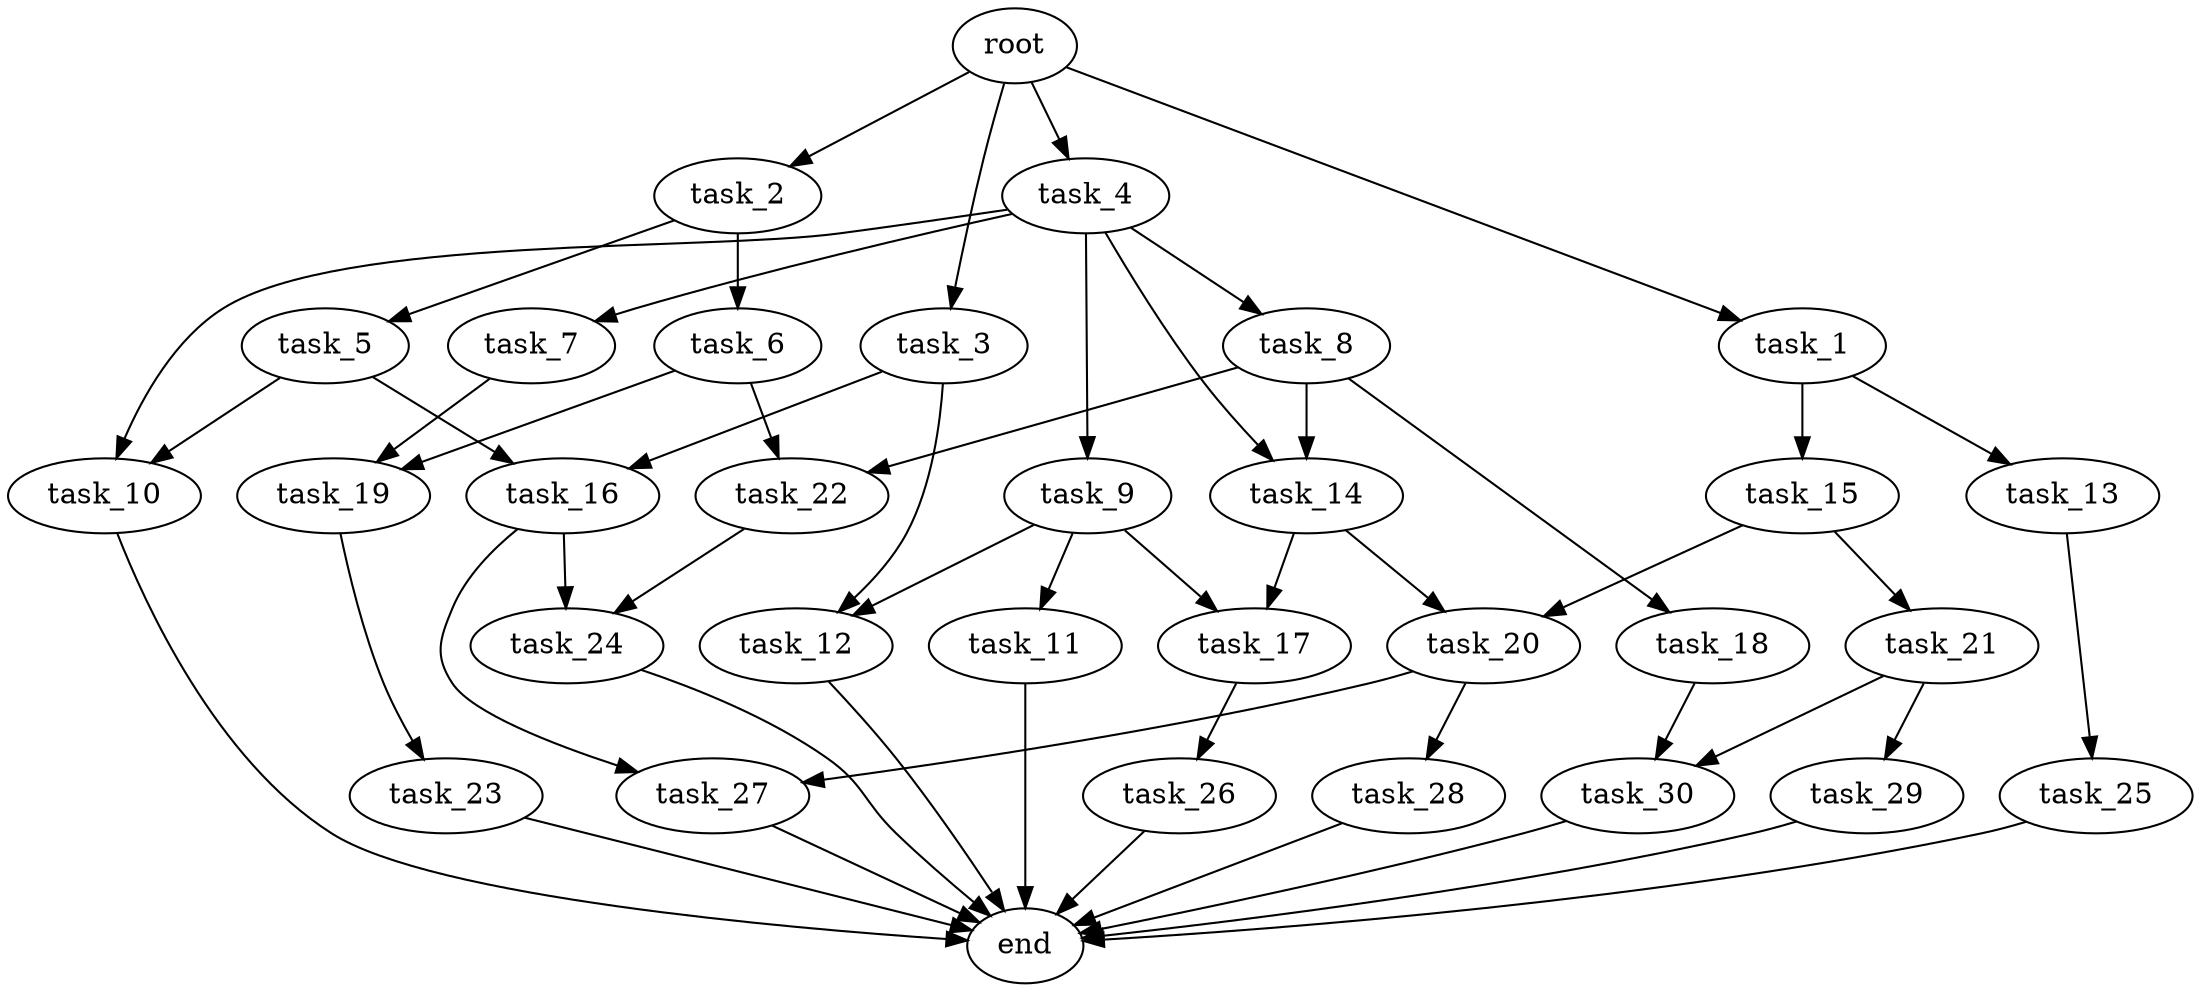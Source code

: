digraph G {
  root [size="0.000000e+00"];
  task_1 [size="2.284584e+08"];
  task_2 [size="2.090886e+09"];
  task_3 [size="5.380517e+09"];
  task_4 [size="2.038810e+09"];
  task_5 [size="5.233136e+09"];
  task_6 [size="2.587321e+09"];
  task_7 [size="4.830780e+09"];
  task_8 [size="7.299506e+09"];
  task_9 [size="1.414333e+09"];
  task_10 [size="6.987854e+09"];
  task_11 [size="1.848667e+08"];
  task_12 [size="5.830466e+09"];
  task_13 [size="6.635620e+09"];
  task_14 [size="4.357766e+08"];
  task_15 [size="1.704026e+09"];
  task_16 [size="2.840851e+09"];
  task_17 [size="7.892096e+09"];
  task_18 [size="6.180030e+09"];
  task_19 [size="5.317994e+08"];
  task_20 [size="6.547924e+09"];
  task_21 [size="8.433342e+07"];
  task_22 [size="3.887063e+09"];
  task_23 [size="2.713832e+09"];
  task_24 [size="8.520977e+09"];
  task_25 [size="6.601344e+09"];
  task_26 [size="8.642958e+09"];
  task_27 [size="1.917642e+08"];
  task_28 [size="8.674237e+09"];
  task_29 [size="6.494462e+09"];
  task_30 [size="2.312455e+09"];
  end [size="0.000000e+00"];

  root -> task_1 [size="1.000000e-12"];
  root -> task_2 [size="1.000000e-12"];
  root -> task_3 [size="1.000000e-12"];
  root -> task_4 [size="1.000000e-12"];
  task_1 -> task_13 [size="6.635620e+08"];
  task_1 -> task_15 [size="1.704026e+08"];
  task_2 -> task_5 [size="5.233136e+08"];
  task_2 -> task_6 [size="2.587321e+08"];
  task_3 -> task_12 [size="2.915233e+08"];
  task_3 -> task_16 [size="1.420426e+08"];
  task_4 -> task_7 [size="4.830780e+08"];
  task_4 -> task_8 [size="7.299506e+08"];
  task_4 -> task_9 [size="1.414333e+08"];
  task_4 -> task_10 [size="3.493927e+08"];
  task_4 -> task_14 [size="2.178883e+07"];
  task_5 -> task_10 [size="3.493927e+08"];
  task_5 -> task_16 [size="1.420426e+08"];
  task_6 -> task_19 [size="2.658997e+07"];
  task_6 -> task_22 [size="1.943531e+08"];
  task_7 -> task_19 [size="2.658997e+07"];
  task_8 -> task_14 [size="2.178883e+07"];
  task_8 -> task_18 [size="6.180030e+08"];
  task_8 -> task_22 [size="1.943531e+08"];
  task_9 -> task_11 [size="1.848667e+07"];
  task_9 -> task_12 [size="2.915233e+08"];
  task_9 -> task_17 [size="3.946048e+08"];
  task_10 -> end [size="1.000000e-12"];
  task_11 -> end [size="1.000000e-12"];
  task_12 -> end [size="1.000000e-12"];
  task_13 -> task_25 [size="6.601344e+08"];
  task_14 -> task_17 [size="3.946048e+08"];
  task_14 -> task_20 [size="3.273962e+08"];
  task_15 -> task_20 [size="3.273962e+08"];
  task_15 -> task_21 [size="8.433342e+06"];
  task_16 -> task_24 [size="4.260489e+08"];
  task_16 -> task_27 [size="9.588208e+06"];
  task_17 -> task_26 [size="8.642958e+08"];
  task_18 -> task_30 [size="1.156228e+08"];
  task_19 -> task_23 [size="2.713832e+08"];
  task_20 -> task_27 [size="9.588208e+06"];
  task_20 -> task_28 [size="8.674237e+08"];
  task_21 -> task_29 [size="6.494462e+08"];
  task_21 -> task_30 [size="1.156228e+08"];
  task_22 -> task_24 [size="4.260489e+08"];
  task_23 -> end [size="1.000000e-12"];
  task_24 -> end [size="1.000000e-12"];
  task_25 -> end [size="1.000000e-12"];
  task_26 -> end [size="1.000000e-12"];
  task_27 -> end [size="1.000000e-12"];
  task_28 -> end [size="1.000000e-12"];
  task_29 -> end [size="1.000000e-12"];
  task_30 -> end [size="1.000000e-12"];
}
